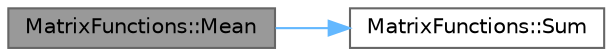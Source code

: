 digraph "MatrixFunctions::Mean"
{
 // LATEX_PDF_SIZE
  bgcolor="transparent";
  edge [fontname=Helvetica,fontsize=10,labelfontname=Helvetica,labelfontsize=10];
  node [fontname=Helvetica,fontsize=10,shape=box,height=0.2,width=0.4];
  rankdir="LR";
  Node1 [id="Node000001",label="MatrixFunctions::Mean",height=0.2,width=0.4,color="gray40", fillcolor="grey60", style="filled", fontcolor="black",tooltip="Computes the mean on dim2. Here output has a shape of (dim1, 1) where dim3 = 1."];
  Node1 -> Node2 [id="edge1_Node000001_Node000002",color="steelblue1",style="solid",tooltip=" "];
  Node2 [id="Node000002",label="MatrixFunctions::Sum",height=0.2,width=0.4,color="grey40", fillcolor="white", style="filled",URL="$class_matrix_functions.html#af8c8b43a7befe030fb2b71b7084507c3",tooltip="Computes the sum of a 2d matrix and returns it."];
}
